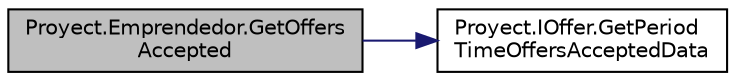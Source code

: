 digraph "Proyect.Emprendedor.GetOffersAccepted"
{
 // INTERACTIVE_SVG=YES
 // LATEX_PDF_SIZE
  edge [fontname="Helvetica",fontsize="10",labelfontname="Helvetica",labelfontsize="10"];
  node [fontname="Helvetica",fontsize="10",shape=record];
  rankdir="LR";
  Node1 [label="Proyect.Emprendedor.GetOffers\lAccepted",height=0.2,width=0.4,color="black", fillcolor="grey75", style="filled", fontcolor="black",tooltip="Obtiene la cantidad de ofertas que fueron aceptadas en un periodo de tiempo (Expert)...."];
  Node1 -> Node2 [color="midnightblue",fontsize="10",style="solid",fontname="Helvetica"];
  Node2 [label="Proyect.IOffer.GetPeriod\lTimeOffersAcceptedData",height=0.2,width=0.4,color="black", fillcolor="white", style="filled",URL="$interfaceProyect_1_1IOffer.html#a2740788e3b3c4d7a46b8cf852e28cf0a",tooltip="Obtien todas las ofertas que le fueron aceptadas en un periodo de tiempo."];
}
